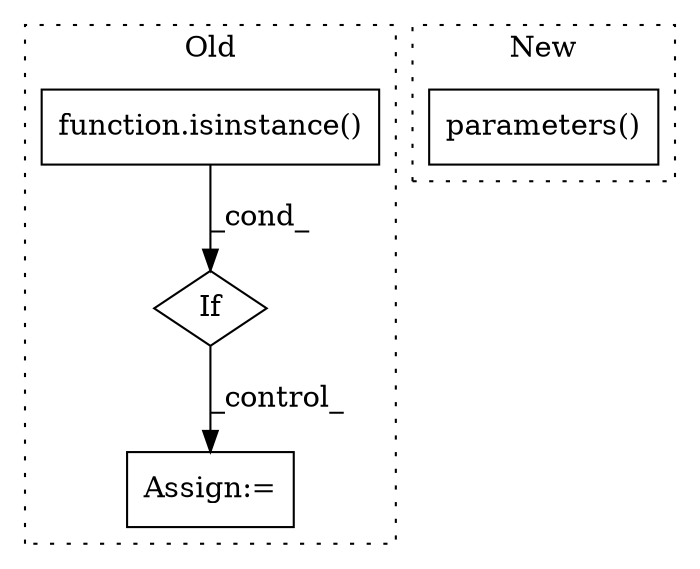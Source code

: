 digraph G {
subgraph cluster0 {
1 [label="function.isinstance()" a="75" s="2332,2360" l="11,1" shape="box"];
3 [label="If" a="96" s="2329" l="3" shape="diamond"];
4 [label="Assign:=" a="68" s="2381" l="3" shape="box"];
label = "Old";
style="dotted";
}
subgraph cluster1 {
2 [label="parameters()" a="75" s="2398" l="17" shape="box"];
label = "New";
style="dotted";
}
1 -> 3 [label="_cond_"];
3 -> 4 [label="_control_"];
}